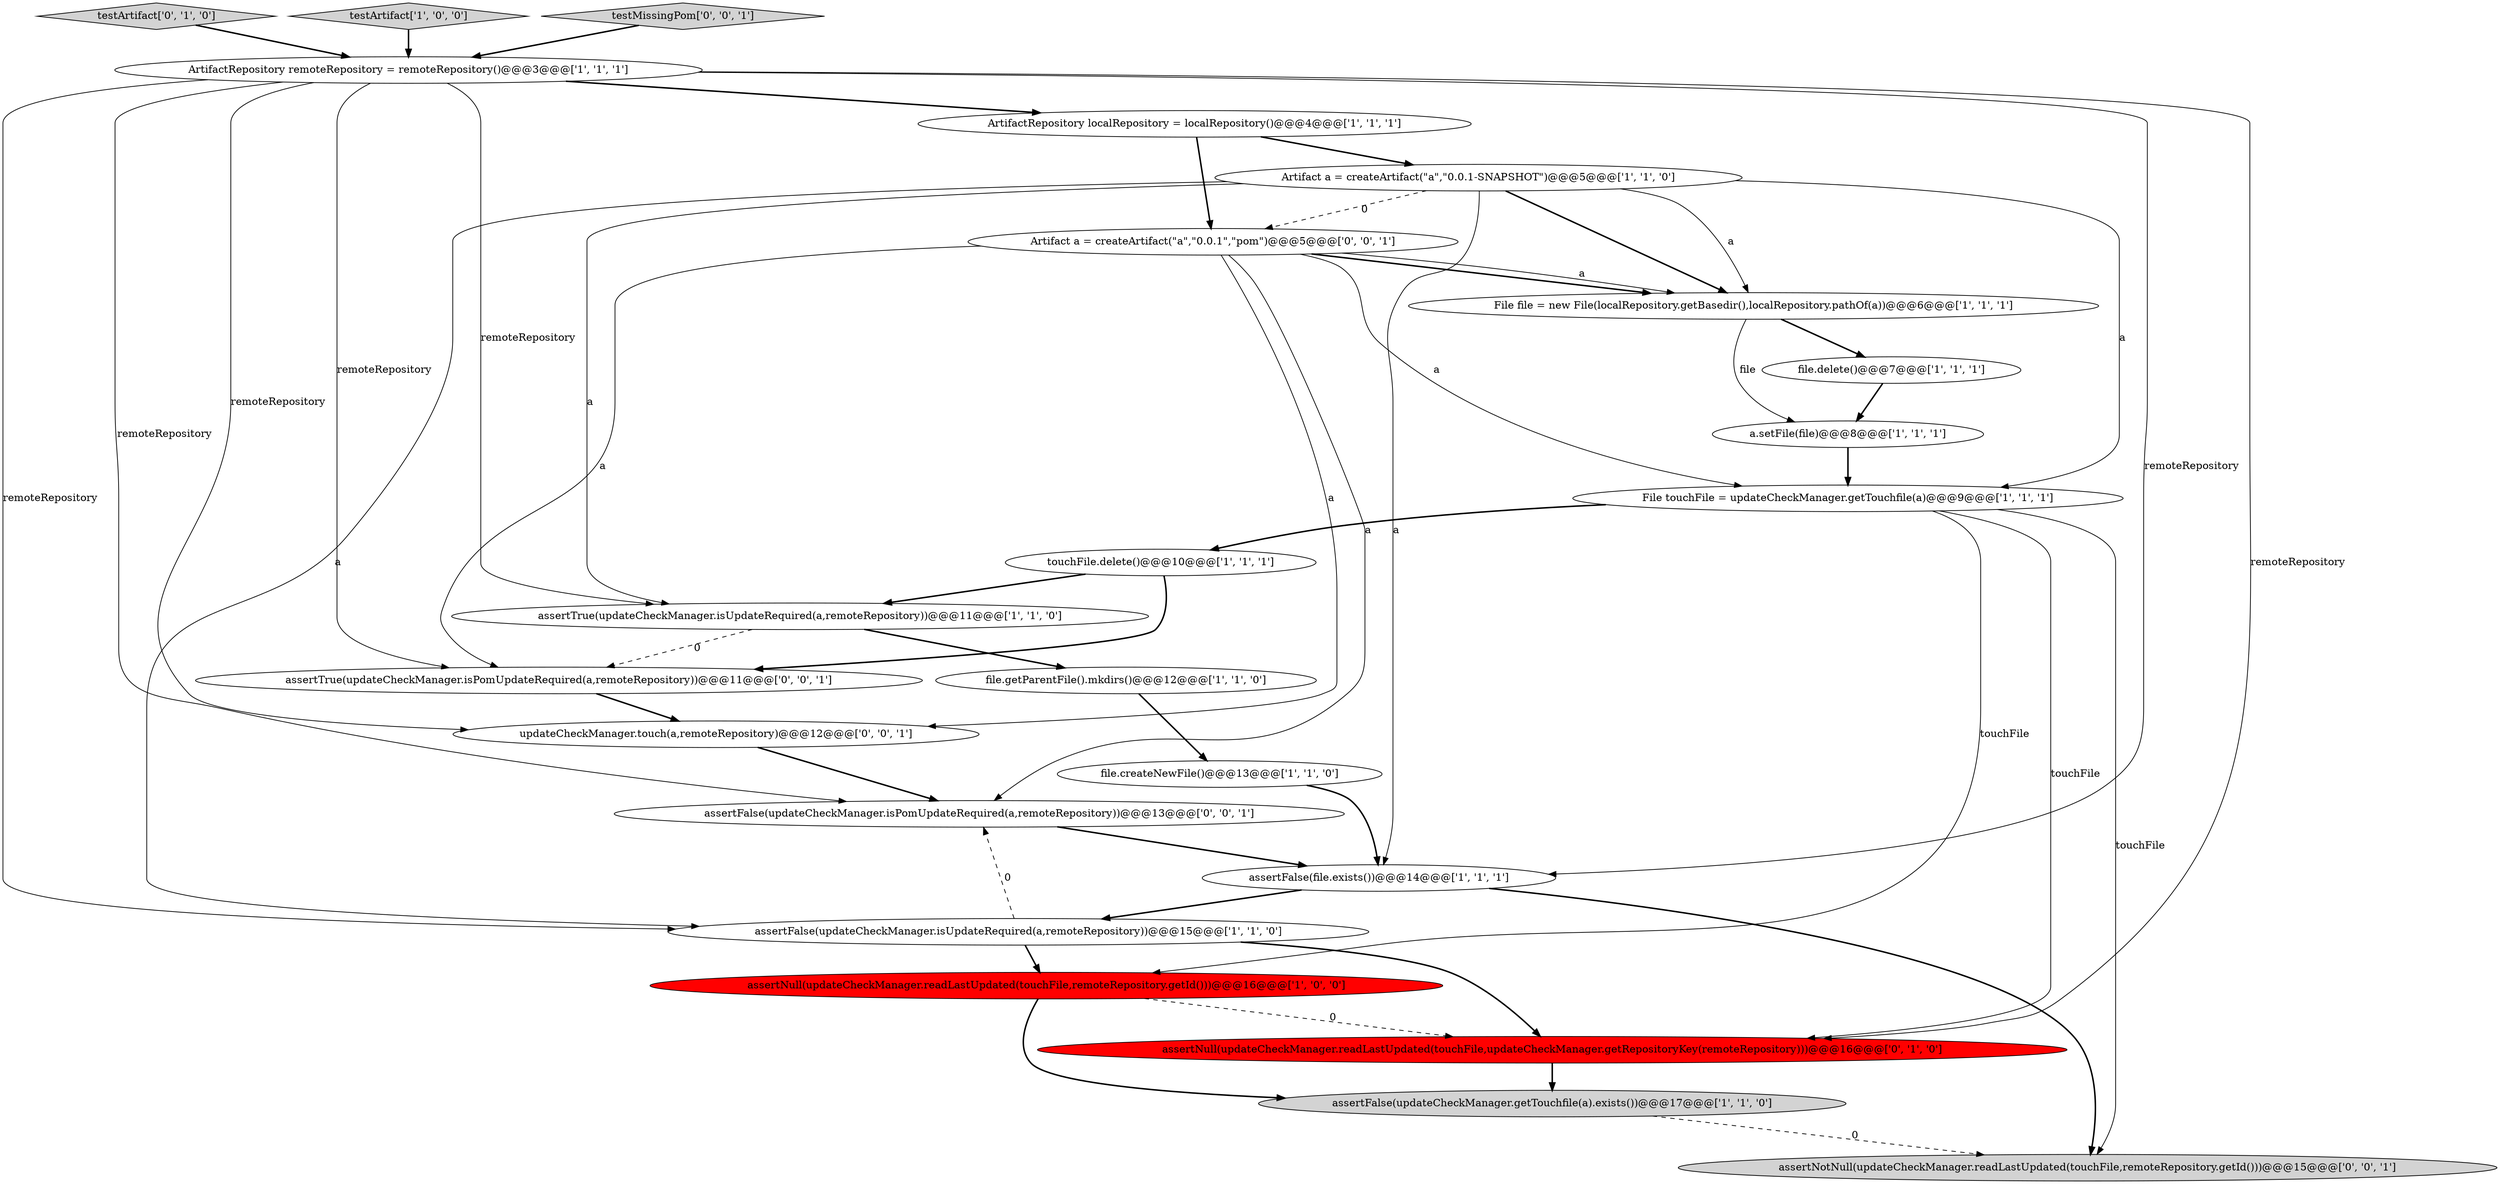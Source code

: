 digraph {
16 [style = filled, label = "testArtifact['0', '1', '0']", fillcolor = lightgray, shape = diamond image = "AAA0AAABBB2BBB"];
1 [style = filled, label = "file.delete()@@@7@@@['1', '1', '1']", fillcolor = white, shape = ellipse image = "AAA0AAABBB1BBB"];
21 [style = filled, label = "updateCheckManager.touch(a,remoteRepository)@@@12@@@['0', '0', '1']", fillcolor = white, shape = ellipse image = "AAA0AAABBB3BBB"];
10 [style = filled, label = "Artifact a = createArtifact(\"a\",\"0.0.1-SNAPSHOT\")@@@5@@@['1', '1', '0']", fillcolor = white, shape = ellipse image = "AAA0AAABBB1BBB"];
23 [style = filled, label = "Artifact a = createArtifact(\"a\",\"0.0.1\",\"pom\")@@@5@@@['0', '0', '1']", fillcolor = white, shape = ellipse image = "AAA0AAABBB3BBB"];
20 [style = filled, label = "assertTrue(updateCheckManager.isPomUpdateRequired(a,remoteRepository))@@@11@@@['0', '0', '1']", fillcolor = white, shape = ellipse image = "AAA0AAABBB3BBB"];
14 [style = filled, label = "assertFalse(updateCheckManager.isUpdateRequired(a,remoteRepository))@@@15@@@['1', '1', '0']", fillcolor = white, shape = ellipse image = "AAA0AAABBB1BBB"];
5 [style = filled, label = "ArtifactRepository localRepository = localRepository()@@@4@@@['1', '1', '1']", fillcolor = white, shape = ellipse image = "AAA0AAABBB1BBB"];
4 [style = filled, label = "File touchFile = updateCheckManager.getTouchfile(a)@@@9@@@['1', '1', '1']", fillcolor = white, shape = ellipse image = "AAA0AAABBB1BBB"];
17 [style = filled, label = "assertNull(updateCheckManager.readLastUpdated(touchFile,updateCheckManager.getRepositoryKey(remoteRepository)))@@@16@@@['0', '1', '0']", fillcolor = red, shape = ellipse image = "AAA1AAABBB2BBB"];
15 [style = filled, label = "assertTrue(updateCheckManager.isUpdateRequired(a,remoteRepository))@@@11@@@['1', '1', '0']", fillcolor = white, shape = ellipse image = "AAA0AAABBB1BBB"];
0 [style = filled, label = "testArtifact['1', '0', '0']", fillcolor = lightgray, shape = diamond image = "AAA0AAABBB1BBB"];
11 [style = filled, label = "a.setFile(file)@@@8@@@['1', '1', '1']", fillcolor = white, shape = ellipse image = "AAA0AAABBB1BBB"];
2 [style = filled, label = "assertFalse(updateCheckManager.getTouchfile(a).exists())@@@17@@@['1', '1', '0']", fillcolor = lightgray, shape = ellipse image = "AAA0AAABBB1BBB"];
12 [style = filled, label = "assertNull(updateCheckManager.readLastUpdated(touchFile,remoteRepository.getId()))@@@16@@@['1', '0', '0']", fillcolor = red, shape = ellipse image = "AAA1AAABBB1BBB"];
9 [style = filled, label = "assertFalse(file.exists())@@@14@@@['1', '1', '1']", fillcolor = white, shape = ellipse image = "AAA0AAABBB1BBB"];
19 [style = filled, label = "assertFalse(updateCheckManager.isPomUpdateRequired(a,remoteRepository))@@@13@@@['0', '0', '1']", fillcolor = white, shape = ellipse image = "AAA0AAABBB3BBB"];
13 [style = filled, label = "touchFile.delete()@@@10@@@['1', '1', '1']", fillcolor = white, shape = ellipse image = "AAA0AAABBB1BBB"];
22 [style = filled, label = "testMissingPom['0', '0', '1']", fillcolor = lightgray, shape = diamond image = "AAA0AAABBB3BBB"];
7 [style = filled, label = "file.createNewFile()@@@13@@@['1', '1', '0']", fillcolor = white, shape = ellipse image = "AAA0AAABBB1BBB"];
8 [style = filled, label = "File file = new File(localRepository.getBasedir(),localRepository.pathOf(a))@@@6@@@['1', '1', '1']", fillcolor = white, shape = ellipse image = "AAA0AAABBB1BBB"];
6 [style = filled, label = "file.getParentFile().mkdirs()@@@12@@@['1', '1', '0']", fillcolor = white, shape = ellipse image = "AAA0AAABBB1BBB"];
3 [style = filled, label = "ArtifactRepository remoteRepository = remoteRepository()@@@3@@@['1', '1', '1']", fillcolor = white, shape = ellipse image = "AAA0AAABBB1BBB"];
18 [style = filled, label = "assertNotNull(updateCheckManager.readLastUpdated(touchFile,remoteRepository.getId()))@@@15@@@['0', '0', '1']", fillcolor = lightgray, shape = ellipse image = "AAA0AAABBB3BBB"];
0->3 [style = bold, label=""];
16->3 [style = bold, label=""];
5->10 [style = bold, label=""];
15->20 [style = dashed, label="0"];
23->21 [style = solid, label="a"];
21->19 [style = bold, label=""];
5->23 [style = bold, label=""];
3->17 [style = solid, label="remoteRepository"];
4->13 [style = bold, label=""];
11->4 [style = bold, label=""];
12->17 [style = dashed, label="0"];
14->17 [style = bold, label=""];
4->12 [style = solid, label="touchFile"];
15->6 [style = bold, label=""];
4->17 [style = solid, label="touchFile"];
3->21 [style = solid, label="remoteRepository"];
10->4 [style = solid, label="a"];
23->8 [style = bold, label=""];
10->14 [style = solid, label="a"];
10->8 [style = solid, label="a"];
23->4 [style = solid, label="a"];
1->11 [style = bold, label=""];
8->11 [style = solid, label="file"];
23->20 [style = solid, label="a"];
20->21 [style = bold, label=""];
7->9 [style = bold, label=""];
8->1 [style = bold, label=""];
22->3 [style = bold, label=""];
12->2 [style = bold, label=""];
3->5 [style = bold, label=""];
9->18 [style = bold, label=""];
10->9 [style = solid, label="a"];
3->15 [style = solid, label="remoteRepository"];
10->8 [style = bold, label=""];
17->2 [style = bold, label=""];
19->9 [style = bold, label=""];
3->14 [style = solid, label="remoteRepository"];
23->8 [style = solid, label="a"];
23->19 [style = solid, label="a"];
14->12 [style = bold, label=""];
9->14 [style = bold, label=""];
2->18 [style = dashed, label="0"];
3->19 [style = solid, label="remoteRepository"];
14->19 [style = dashed, label="0"];
3->9 [style = solid, label="remoteRepository"];
13->15 [style = bold, label=""];
4->18 [style = solid, label="touchFile"];
10->15 [style = solid, label="a"];
6->7 [style = bold, label=""];
10->23 [style = dashed, label="0"];
3->20 [style = solid, label="remoteRepository"];
13->20 [style = bold, label=""];
}
